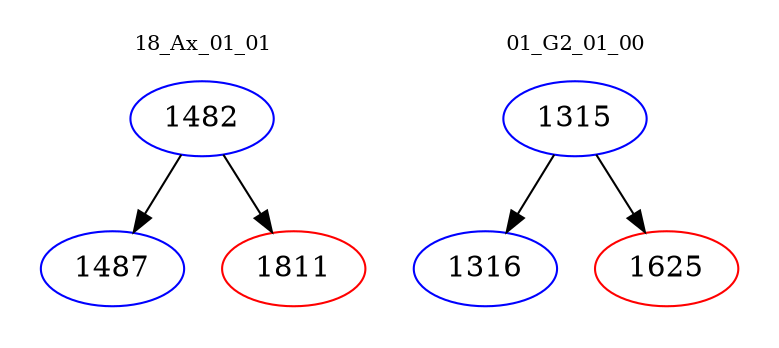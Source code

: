 digraph{
subgraph cluster_0 {
color = white
label = "18_Ax_01_01";
fontsize=10;
T0_1482 [label="1482", color="blue"]
T0_1482 -> T0_1487 [color="black"]
T0_1487 [label="1487", color="blue"]
T0_1482 -> T0_1811 [color="black"]
T0_1811 [label="1811", color="red"]
}
subgraph cluster_1 {
color = white
label = "01_G2_01_00";
fontsize=10;
T1_1315 [label="1315", color="blue"]
T1_1315 -> T1_1316 [color="black"]
T1_1316 [label="1316", color="blue"]
T1_1315 -> T1_1625 [color="black"]
T1_1625 [label="1625", color="red"]
}
}
